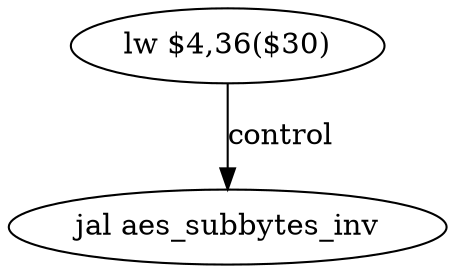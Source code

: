 digraph G1 {
node [shape = ellipse];
i0 [label = "lw $4,36($30)"] ;
i0 ->  i1 [label= "control"];
i1 [label = "jal aes_subbytes_inv"] ;
}
